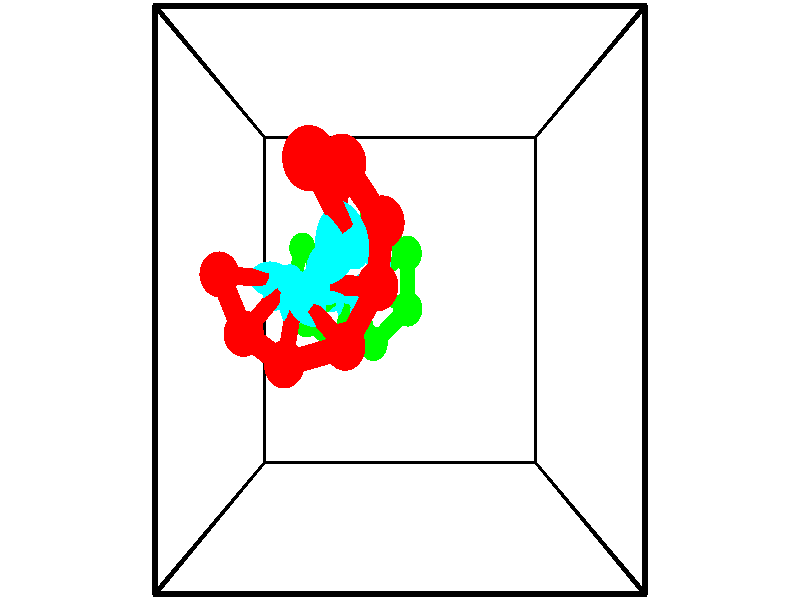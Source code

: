 // switches for output
#declare DRAW_BASES = 1; // possible values are 0, 1; only relevant for DNA ribbons
#declare DRAW_BASES_TYPE = 3; // possible values are 1, 2, 3; only relevant for DNA ribbons
#declare DRAW_FOG = 0; // set to 1 to enable fog

#include "colors.inc"

#include "transforms.inc"
background { rgb <1, 1, 1>}

#default {
   normal{
       ripples 0.25
       frequency 0.20
       turbulence 0.2
       lambda 5
   }
	finish {
		phong 0.1
		phong_size 40.
	}
}

// original window dimensions: 1024x640


// camera settings

camera {
	sky <-0, 1, 0>
	up <-0, 1, 0>
	right 1.6 * <1, 0, 0>
	location <2.5, 2.5, 11.1562>
	look_at <2.5, 2.5, 2.5>
	direction <0, 0, -8.6562>
	angle 67.0682
}


# declare cpy_camera_pos = <2.5, 2.5, 11.1562>;
# if (DRAW_FOG = 1)
fog {
	fog_type 2
	up vnormalize(cpy_camera_pos)
	color rgbt<1,1,1,0.3>
	distance 1e-5
	fog_alt 3e-3
	fog_offset 4
}
# end


// LIGHTS

# declare lum = 6;
global_settings {
	ambient_light rgb lum * <0.05, 0.05, 0.05>
	max_trace_level 15
}# declare cpy_direct_light_amount = 0.25;
light_source
{	1000 * <-1, -1, 1>,
	rgb lum * cpy_direct_light_amount
	parallel
}

light_source
{	1000 * <1, 1, -1>,
	rgb lum * cpy_direct_light_amount
	parallel
}

// strand 0

// nucleotide -1

// particle -1
sphere {
	<0.136738, 2.778953, 3.250544> 0.250000
	pigment { color rgbt <1,0,0,0> }
	no_shadow
}
cylinder {
	<0.481963, 2.756001, 3.049812>,  <0.689098, 2.742229, 2.929374>, 0.100000
	pigment { color rgbt <1,0,0,0> }
	no_shadow
}
cylinder {
	<0.481963, 2.756001, 3.049812>,  <0.136738, 2.778953, 3.250544>, 0.100000
	pigment { color rgbt <1,0,0,0> }
	no_shadow
}

// particle -1
sphere {
	<0.481963, 2.756001, 3.049812> 0.100000
	pigment { color rgbt <1,0,0,0> }
	no_shadow
}
sphere {
	0, 1
	scale<0.080000,0.200000,0.300000>
	matrix <0.491422, -0.134237, 0.860514,
		-0.116724, -0.989288, -0.087667,
		0.863064, -0.057361, -0.501827,
		0.740881, 2.738786, 2.899264>
	pigment { color rgbt <0,1,1,0> }
	no_shadow
}
cylinder {
	<0.486048, 2.138929, 3.371397>,  <0.136738, 2.778953, 3.250544>, 0.130000
	pigment { color rgbt <1,0,0,0> }
	no_shadow
}

// nucleotide -1

// particle -1
sphere {
	<0.486048, 2.138929, 3.371397> 0.250000
	pigment { color rgbt <1,0,0,0> }
	no_shadow
}
cylinder {
	<0.755974, 2.423145, 3.291641>,  <0.917930, 2.593675, 3.243788>, 0.100000
	pigment { color rgbt <1,0,0,0> }
	no_shadow
}
cylinder {
	<0.755974, 2.423145, 3.291641>,  <0.486048, 2.138929, 3.371397>, 0.100000
	pigment { color rgbt <1,0,0,0> }
	no_shadow
}

// particle -1
sphere {
	<0.755974, 2.423145, 3.291641> 0.100000
	pigment { color rgbt <1,0,0,0> }
	no_shadow
}
sphere {
	0, 1
	scale<0.080000,0.200000,0.300000>
	matrix <0.414428, -0.141303, 0.899045,
		0.610634, -0.689322, -0.389821,
		0.674815, 0.710541, -0.199390,
		0.958419, 2.636307, 3.231824>
	pigment { color rgbt <0,1,1,0> }
	no_shadow
}
cylinder {
	<1.052004, 1.828656, 3.593224>,  <0.486048, 2.138929, 3.371397>, 0.130000
	pigment { color rgbt <1,0,0,0> }
	no_shadow
}

// nucleotide -1

// particle -1
sphere {
	<1.052004, 1.828656, 3.593224> 0.250000
	pigment { color rgbt <1,0,0,0> }
	no_shadow
}
cylinder {
	<1.126621, 2.221188, 3.574478>,  <1.171391, 2.456707, 3.563231>, 0.100000
	pigment { color rgbt <1,0,0,0> }
	no_shadow
}
cylinder {
	<1.126621, 2.221188, 3.574478>,  <1.052004, 1.828656, 3.593224>, 0.100000
	pigment { color rgbt <1,0,0,0> }
	no_shadow
}

// particle -1
sphere {
	<1.126621, 2.221188, 3.574478> 0.100000
	pigment { color rgbt <1,0,0,0> }
	no_shadow
}
sphere {
	0, 1
	scale<0.080000,0.200000,0.300000>
	matrix <0.528628, -0.060051, 0.846727,
		0.828103, -0.182724, -0.529960,
		0.186542, 0.981328, -0.046865,
		1.182583, 2.515586, 3.560419>
	pigment { color rgbt <0,1,1,0> }
	no_shadow
}
cylinder {
	<1.819963, 2.018094, 3.658463>,  <1.052004, 1.828656, 3.593224>, 0.130000
	pigment { color rgbt <1,0,0,0> }
	no_shadow
}

// nucleotide -1

// particle -1
sphere {
	<1.819963, 2.018094, 3.658463> 0.250000
	pigment { color rgbt <1,0,0,0> }
	no_shadow
}
cylinder {
	<1.565960, 2.281567, 3.819908>,  <1.413559, 2.439650, 3.916775>, 0.100000
	pigment { color rgbt <1,0,0,0> }
	no_shadow
}
cylinder {
	<1.565960, 2.281567, 3.819908>,  <1.819963, 2.018094, 3.658463>, 0.100000
	pigment { color rgbt <1,0,0,0> }
	no_shadow
}

// particle -1
sphere {
	<1.565960, 2.281567, 3.819908> 0.100000
	pigment { color rgbt <1,0,0,0> }
	no_shadow
}
sphere {
	0, 1
	scale<0.080000,0.200000,0.300000>
	matrix <0.475013, -0.079094, 0.876417,
		0.609204, 0.748252, -0.262657,
		-0.635007, 0.658682, 0.403614,
		1.375458, 2.479171, 3.940992>
	pigment { color rgbt <0,1,1,0> }
	no_shadow
}
cylinder {
	<2.229999, 2.636840, 3.902433>,  <1.819963, 2.018094, 3.658463>, 0.130000
	pigment { color rgbt <1,0,0,0> }
	no_shadow
}

// nucleotide -1

// particle -1
sphere {
	<2.229999, 2.636840, 3.902433> 0.250000
	pigment { color rgbt <1,0,0,0> }
	no_shadow
}
cylinder {
	<1.877701, 2.641182, 4.091820>,  <1.666322, 2.643787, 4.205452>, 0.100000
	pigment { color rgbt <1,0,0,0> }
	no_shadow
}
cylinder {
	<1.877701, 2.641182, 4.091820>,  <2.229999, 2.636840, 3.902433>, 0.100000
	pigment { color rgbt <1,0,0,0> }
	no_shadow
}

// particle -1
sphere {
	<1.877701, 2.641182, 4.091820> 0.100000
	pigment { color rgbt <1,0,0,0> }
	no_shadow
}
sphere {
	0, 1
	scale<0.080000,0.200000,0.300000>
	matrix <0.468701, 0.163283, 0.868135,
		-0.067886, 0.986520, -0.148898,
		-0.880745, 0.010854, 0.473467,
		1.613477, 2.644438, 4.233860>
	pigment { color rgbt <0,1,1,0> }
	no_shadow
}
cylinder {
	<2.301453, 3.226987, 4.372989>,  <2.229999, 2.636840, 3.902433>, 0.130000
	pigment { color rgbt <1,0,0,0> }
	no_shadow
}

// nucleotide -1

// particle -1
sphere {
	<2.301453, 3.226987, 4.372989> 0.250000
	pigment { color rgbt <1,0,0,0> }
	no_shadow
}
cylinder {
	<1.990674, 3.017742, 4.513107>,  <1.804207, 2.892195, 4.597178>, 0.100000
	pigment { color rgbt <1,0,0,0> }
	no_shadow
}
cylinder {
	<1.990674, 3.017742, 4.513107>,  <2.301453, 3.226987, 4.372989>, 0.100000
	pigment { color rgbt <1,0,0,0> }
	no_shadow
}

// particle -1
sphere {
	<1.990674, 3.017742, 4.513107> 0.100000
	pigment { color rgbt <1,0,0,0> }
	no_shadow
}
sphere {
	0, 1
	scale<0.080000,0.200000,0.300000>
	matrix <0.348017, 0.106803, 0.931385,
		-0.524631, 0.845545, 0.099071,
		-0.776947, -0.523112, 0.350297,
		1.757590, 2.860809, 4.618196>
	pigment { color rgbt <0,1,1,0> }
	no_shadow
}
cylinder {
	<1.896324, 3.693825, 4.841370>,  <2.301453, 3.226987, 4.372989>, 0.130000
	pigment { color rgbt <1,0,0,0> }
	no_shadow
}

// nucleotide -1

// particle -1
sphere {
	<1.896324, 3.693825, 4.841370> 0.250000
	pigment { color rgbt <1,0,0,0> }
	no_shadow
}
cylinder {
	<1.857718, 3.303085, 4.917740>,  <1.834553, 3.068642, 4.963562>, 0.100000
	pigment { color rgbt <1,0,0,0> }
	no_shadow
}
cylinder {
	<1.857718, 3.303085, 4.917740>,  <1.896324, 3.693825, 4.841370>, 0.100000
	pigment { color rgbt <1,0,0,0> }
	no_shadow
}

// particle -1
sphere {
	<1.857718, 3.303085, 4.917740> 0.100000
	pigment { color rgbt <1,0,0,0> }
	no_shadow
}
sphere {
	0, 1
	scale<0.080000,0.200000,0.300000>
	matrix <0.401182, 0.137369, 0.905640,
		-0.910899, 0.164006, 0.378635,
		-0.096517, -0.976848, 0.190925,
		1.828762, 3.010031, 4.975018>
	pigment { color rgbt <0,1,1,0> }
	no_shadow
}
cylinder {
	<1.668748, 3.585312, 5.599420>,  <1.896324, 3.693825, 4.841370>, 0.130000
	pigment { color rgbt <1,0,0,0> }
	no_shadow
}

// nucleotide -1

// particle -1
sphere {
	<1.668748, 3.585312, 5.599420> 0.250000
	pigment { color rgbt <1,0,0,0> }
	no_shadow
}
cylinder {
	<1.855004, 3.260986, 5.457569>,  <1.966758, 3.066391, 5.372459>, 0.100000
	pigment { color rgbt <1,0,0,0> }
	no_shadow
}
cylinder {
	<1.855004, 3.260986, 5.457569>,  <1.668748, 3.585312, 5.599420>, 0.100000
	pigment { color rgbt <1,0,0,0> }
	no_shadow
}

// particle -1
sphere {
	<1.855004, 3.260986, 5.457569> 0.100000
	pigment { color rgbt <1,0,0,0> }
	no_shadow
}
sphere {
	0, 1
	scale<0.080000,0.200000,0.300000>
	matrix <0.522693, -0.071382, 0.849527,
		-0.714122, -0.580936, 0.390568,
		0.465641, -0.810813, -0.354627,
		1.994697, 3.017742, 5.351181>
	pigment { color rgbt <0,1,1,0> }
	no_shadow
}
// strand 1

// nucleotide -1

// particle -1
sphere {
	<2.070211, 3.570408, 1.257669> 0.250000
	pigment { color rgbt <0,1,0,0> }
	no_shadow
}
cylinder {
	<2.123999, 3.243195, 1.481361>,  <2.156271, 3.046866, 1.615577>, 0.100000
	pigment { color rgbt <0,1,0,0> }
	no_shadow
}
cylinder {
	<2.123999, 3.243195, 1.481361>,  <2.070211, 3.570408, 1.257669>, 0.100000
	pigment { color rgbt <0,1,0,0> }
	no_shadow
}

// particle -1
sphere {
	<2.123999, 3.243195, 1.481361> 0.100000
	pigment { color rgbt <0,1,0,0> }
	no_shadow
}
sphere {
	0, 1
	scale<0.080000,0.200000,0.300000>
	matrix <-0.199311, -0.575151, -0.793396,
		0.970666, -0.004774, -0.240383,
		0.134468, -0.818034, 0.559231,
		2.164339, 2.997784, 1.649131>
	pigment { color rgbt <0,1,1,0> }
	no_shadow
}
cylinder {
	<2.619516, 3.156403, 0.939476>,  <2.070211, 3.570408, 1.257669>, 0.130000
	pigment { color rgbt <0,1,0,0> }
	no_shadow
}

// nucleotide -1

// particle -1
sphere {
	<2.619516, 3.156403, 0.939476> 0.250000
	pigment { color rgbt <0,1,0,0> }
	no_shadow
}
cylinder {
	<2.319914, 2.960224, 1.117668>,  <2.140152, 2.842517, 1.224583>, 0.100000
	pigment { color rgbt <0,1,0,0> }
	no_shadow
}
cylinder {
	<2.319914, 2.960224, 1.117668>,  <2.619516, 3.156403, 0.939476>, 0.100000
	pigment { color rgbt <0,1,0,0> }
	no_shadow
}

// particle -1
sphere {
	<2.319914, 2.960224, 1.117668> 0.100000
	pigment { color rgbt <0,1,0,0> }
	no_shadow
}
sphere {
	0, 1
	scale<0.080000,0.200000,0.300000>
	matrix <-0.340635, -0.291650, -0.893817,
		0.568294, -0.821219, 0.051384,
		-0.749006, -0.490448, 0.445479,
		2.095212, 2.813090, 1.251312>
	pigment { color rgbt <0,1,1,0> }
	no_shadow
}
cylinder {
	<2.629209, 2.374801, 0.910632>,  <2.619516, 3.156403, 0.939476>, 0.130000
	pigment { color rgbt <0,1,0,0> }
	no_shadow
}

// nucleotide -1

// particle -1
sphere {
	<2.629209, 2.374801, 0.910632> 0.250000
	pigment { color rgbt <0,1,0,0> }
	no_shadow
}
cylinder {
	<2.266954, 2.541782, 0.940445>,  <2.049602, 2.641971, 0.958332>, 0.100000
	pigment { color rgbt <0,1,0,0> }
	no_shadow
}
cylinder {
	<2.266954, 2.541782, 0.940445>,  <2.629209, 2.374801, 0.910632>, 0.100000
	pigment { color rgbt <0,1,0,0> }
	no_shadow
}

// particle -1
sphere {
	<2.266954, 2.541782, 0.940445> 0.100000
	pigment { color rgbt <0,1,0,0> }
	no_shadow
}
sphere {
	0, 1
	scale<0.080000,0.200000,0.300000>
	matrix <-0.222243, -0.317560, -0.921826,
		-0.361154, -0.851403, 0.380370,
		-0.905636, 0.417456, 0.074530,
		1.995263, 2.667018, 0.962804>
	pigment { color rgbt <0,1,1,0> }
	no_shadow
}
cylinder {
	<2.035064, 1.867098, 0.661355>,  <2.629209, 2.374801, 0.910632>, 0.130000
	pigment { color rgbt <0,1,0,0> }
	no_shadow
}

// nucleotide -1

// particle -1
sphere {
	<2.035064, 1.867098, 0.661355> 0.250000
	pigment { color rgbt <0,1,0,0> }
	no_shadow
}
cylinder {
	<1.893921, 2.235950, 0.597900>,  <1.809235, 2.457262, 0.559827>, 0.100000
	pigment { color rgbt <0,1,0,0> }
	no_shadow
}
cylinder {
	<1.893921, 2.235950, 0.597900>,  <2.035064, 1.867098, 0.661355>, 0.100000
	pigment { color rgbt <0,1,0,0> }
	no_shadow
}

// particle -1
sphere {
	<1.893921, 2.235950, 0.597900> 0.100000
	pigment { color rgbt <0,1,0,0> }
	no_shadow
}
sphere {
	0, 1
	scale<0.080000,0.200000,0.300000>
	matrix <-0.310390, -0.275300, -0.909873,
		-0.882695, -0.271815, 0.383362,
		-0.352856, 0.922132, -0.158638,
		1.788064, 2.512590, 0.550309>
	pigment { color rgbt <0,1,1,0> }
	no_shadow
}
cylinder {
	<1.386233, 1.812868, 0.241930>,  <2.035064, 1.867098, 0.661355>, 0.130000
	pigment { color rgbt <0,1,0,0> }
	no_shadow
}

// nucleotide -1

// particle -1
sphere {
	<1.386233, 1.812868, 0.241930> 0.250000
	pigment { color rgbt <0,1,0,0> }
	no_shadow
}
cylinder {
	<1.465679, 2.203320, 0.206772>,  <1.513347, 2.437590, 0.185677>, 0.100000
	pigment { color rgbt <0,1,0,0> }
	no_shadow
}
cylinder {
	<1.465679, 2.203320, 0.206772>,  <1.386233, 1.812868, 0.241930>, 0.100000
	pigment { color rgbt <0,1,0,0> }
	no_shadow
}

// particle -1
sphere {
	<1.465679, 2.203320, 0.206772> 0.100000
	pigment { color rgbt <0,1,0,0> }
	no_shadow
}
sphere {
	0, 1
	scale<0.080000,0.200000,0.300000>
	matrix <-0.559808, 0.039377, -0.827686,
		-0.804467, 0.213596, 0.554265,
		0.198616, 0.976128, -0.087895,
		1.525264, 2.496158, 0.180403>
	pigment { color rgbt <0,1,1,0> }
	no_shadow
}
cylinder {
	<0.806866, 2.184958, 0.185368>,  <1.386233, 1.812868, 0.241930>, 0.130000
	pigment { color rgbt <0,1,0,0> }
	no_shadow
}

// nucleotide -1

// particle -1
sphere {
	<0.806866, 2.184958, 0.185368> 0.250000
	pigment { color rgbt <0,1,0,0> }
	no_shadow
}
cylinder {
	<1.092916, 2.386150, -0.008789>,  <1.264547, 2.506866, -0.125283>, 0.100000
	pigment { color rgbt <0,1,0,0> }
	no_shadow
}
cylinder {
	<1.092916, 2.386150, -0.008789>,  <0.806866, 2.184958, 0.185368>, 0.100000
	pigment { color rgbt <0,1,0,0> }
	no_shadow
}

// particle -1
sphere {
	<1.092916, 2.386150, -0.008789> 0.100000
	pigment { color rgbt <0,1,0,0> }
	no_shadow
}
sphere {
	0, 1
	scale<0.080000,0.200000,0.300000>
	matrix <-0.625509, 0.150548, -0.765555,
		-0.311984, 0.851085, 0.422279,
		0.715126, 0.502980, -0.485393,
		1.307454, 2.537045, -0.154407>
	pigment { color rgbt <0,1,1,0> }
	no_shadow
}
cylinder {
	<0.506671, 2.765616, -0.069234>,  <0.806866, 2.184958, 0.185368>, 0.130000
	pigment { color rgbt <0,1,0,0> }
	no_shadow
}

// nucleotide -1

// particle -1
sphere {
	<0.506671, 2.765616, -0.069234> 0.250000
	pigment { color rgbt <0,1,0,0> }
	no_shadow
}
cylinder {
	<0.836742, 2.723652, -0.291252>,  <1.034785, 2.698473, -0.424463>, 0.100000
	pigment { color rgbt <0,1,0,0> }
	no_shadow
}
cylinder {
	<0.836742, 2.723652, -0.291252>,  <0.506671, 2.765616, -0.069234>, 0.100000
	pigment { color rgbt <0,1,0,0> }
	no_shadow
}

// particle -1
sphere {
	<0.836742, 2.723652, -0.291252> 0.100000
	pigment { color rgbt <0,1,0,0> }
	no_shadow
}
sphere {
	0, 1
	scale<0.080000,0.200000,0.300000>
	matrix <-0.495917, 0.335915, -0.800766,
		0.270458, 0.936031, 0.225163,
		0.825178, -0.104911, -0.555045,
		1.084296, 2.692178, -0.457766>
	pigment { color rgbt <0,1,1,0> }
	no_shadow
}
cylinder {
	<0.604249, 3.340982, -0.564484>,  <0.506671, 2.765616, -0.069234>, 0.130000
	pigment { color rgbt <0,1,0,0> }
	no_shadow
}

// nucleotide -1

// particle -1
sphere {
	<0.604249, 3.340982, -0.564484> 0.250000
	pigment { color rgbt <0,1,0,0> }
	no_shadow
}
cylinder {
	<0.817238, 3.038528, -0.716660>,  <0.945031, 2.857056, -0.807965>, 0.100000
	pigment { color rgbt <0,1,0,0> }
	no_shadow
}
cylinder {
	<0.817238, 3.038528, -0.716660>,  <0.604249, 3.340982, -0.564484>, 0.100000
	pigment { color rgbt <0,1,0,0> }
	no_shadow
}

// particle -1
sphere {
	<0.817238, 3.038528, -0.716660> 0.100000
	pigment { color rgbt <0,1,0,0> }
	no_shadow
}
sphere {
	0, 1
	scale<0.080000,0.200000,0.300000>
	matrix <-0.569056, 0.012947, -0.822197,
		0.626616, 0.654290, -0.423388,
		0.532473, -0.756133, -0.380440,
		0.976980, 2.811688, -0.830792>
	pigment { color rgbt <0,1,1,0> }
	no_shadow
}
// box output
cylinder {
	<0.000000, 0.000000, 0.000000>,  <5.000000, 0.000000, 0.000000>, 0.025000
	pigment { color rgbt <0,0,0,0> }
	no_shadow
}
cylinder {
	<0.000000, 0.000000, 0.000000>,  <0.000000, 5.000000, 0.000000>, 0.025000
	pigment { color rgbt <0,0,0,0> }
	no_shadow
}
cylinder {
	<0.000000, 0.000000, 0.000000>,  <0.000000, 0.000000, 5.000000>, 0.025000
	pigment { color rgbt <0,0,0,0> }
	no_shadow
}
cylinder {
	<5.000000, 5.000000, 5.000000>,  <0.000000, 5.000000, 5.000000>, 0.025000
	pigment { color rgbt <0,0,0,0> }
	no_shadow
}
cylinder {
	<5.000000, 5.000000, 5.000000>,  <5.000000, 0.000000, 5.000000>, 0.025000
	pigment { color rgbt <0,0,0,0> }
	no_shadow
}
cylinder {
	<5.000000, 5.000000, 5.000000>,  <5.000000, 5.000000, 0.000000>, 0.025000
	pigment { color rgbt <0,0,0,0> }
	no_shadow
}
cylinder {
	<0.000000, 0.000000, 5.000000>,  <0.000000, 5.000000, 5.000000>, 0.025000
	pigment { color rgbt <0,0,0,0> }
	no_shadow
}
cylinder {
	<0.000000, 0.000000, 5.000000>,  <5.000000, 0.000000, 5.000000>, 0.025000
	pigment { color rgbt <0,0,0,0> }
	no_shadow
}
cylinder {
	<5.000000, 5.000000, 0.000000>,  <0.000000, 5.000000, 0.000000>, 0.025000
	pigment { color rgbt <0,0,0,0> }
	no_shadow
}
cylinder {
	<5.000000, 5.000000, 0.000000>,  <5.000000, 0.000000, 0.000000>, 0.025000
	pigment { color rgbt <0,0,0,0> }
	no_shadow
}
cylinder {
	<5.000000, 0.000000, 5.000000>,  <5.000000, 0.000000, 0.000000>, 0.025000
	pigment { color rgbt <0,0,0,0> }
	no_shadow
}
cylinder {
	<0.000000, 5.000000, 0.000000>,  <0.000000, 5.000000, 5.000000>, 0.025000
	pigment { color rgbt <0,0,0,0> }
	no_shadow
}
// end of box output
